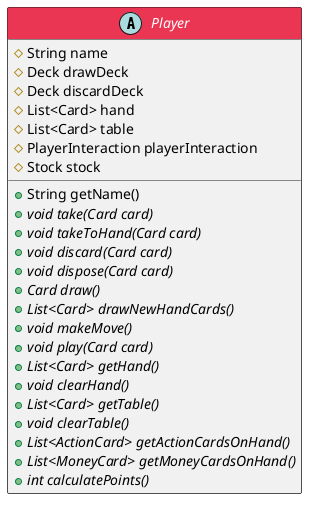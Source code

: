 @startuml mock-player

skinparam classFontColor automatic
skinparam classHeaderBackgroundColor<<Important>> #EA3652
hide stereotype

abstract class Player <<Important>> {

    # String name
    # Deck drawDeck
    # Deck discardDeck
    # List<Card> hand
    # List<Card> table
    #  PlayerInteraction playerInteraction
    #  Stock stock

    + String getName()
    + {abstract} void take(Card card)
    + {abstract} void takeToHand(Card card)
    + {abstract} void discard(Card card)
    + {abstract} void dispose(Card card)
    + {abstract} Card draw()
    + {abstract} List<Card> drawNewHandCards()
    + {abstract} void makeMove()
    + {abstract} void play(Card card)
    + {abstract} List<Card> getHand()
    + {abstract} void clearHand()
    + {abstract} List<Card> getTable()
    + {abstract} void clearTable()
    + {abstract} List<ActionCard> getActionCardsOnHand()
    + {abstract} List<MoneyCard> getMoneyCardsOnHand()
    + {abstract} int calculatePoints()

}

@enduml